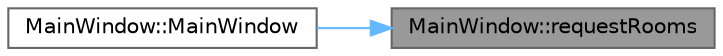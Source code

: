 digraph "MainWindow::requestRooms"
{
 // LATEX_PDF_SIZE
  bgcolor="transparent";
  edge [fontname=Helvetica,fontsize=10,labelfontname=Helvetica,labelfontsize=10];
  node [fontname=Helvetica,fontsize=10,shape=box,height=0.2,width=0.4];
  rankdir="RL";
  Node1 [id="Node000001",label="MainWindow::requestRooms",height=0.2,width=0.4,color="gray40", fillcolor="grey60", style="filled", fontcolor="black",tooltip="Запрашивает список доступных комнат с сервера"];
  Node1 -> Node2 [id="edge1_Node000001_Node000002",dir="back",color="steelblue1",style="solid",tooltip=" "];
  Node2 [id="Node000002",label="MainWindow::MainWindow",height=0.2,width=0.4,color="grey40", fillcolor="white", style="filled",URL="$class_main_window.html#a986c9e82e47db4e6c05320c429c425bc",tooltip="Конструктор класса MainWindow."];
}
